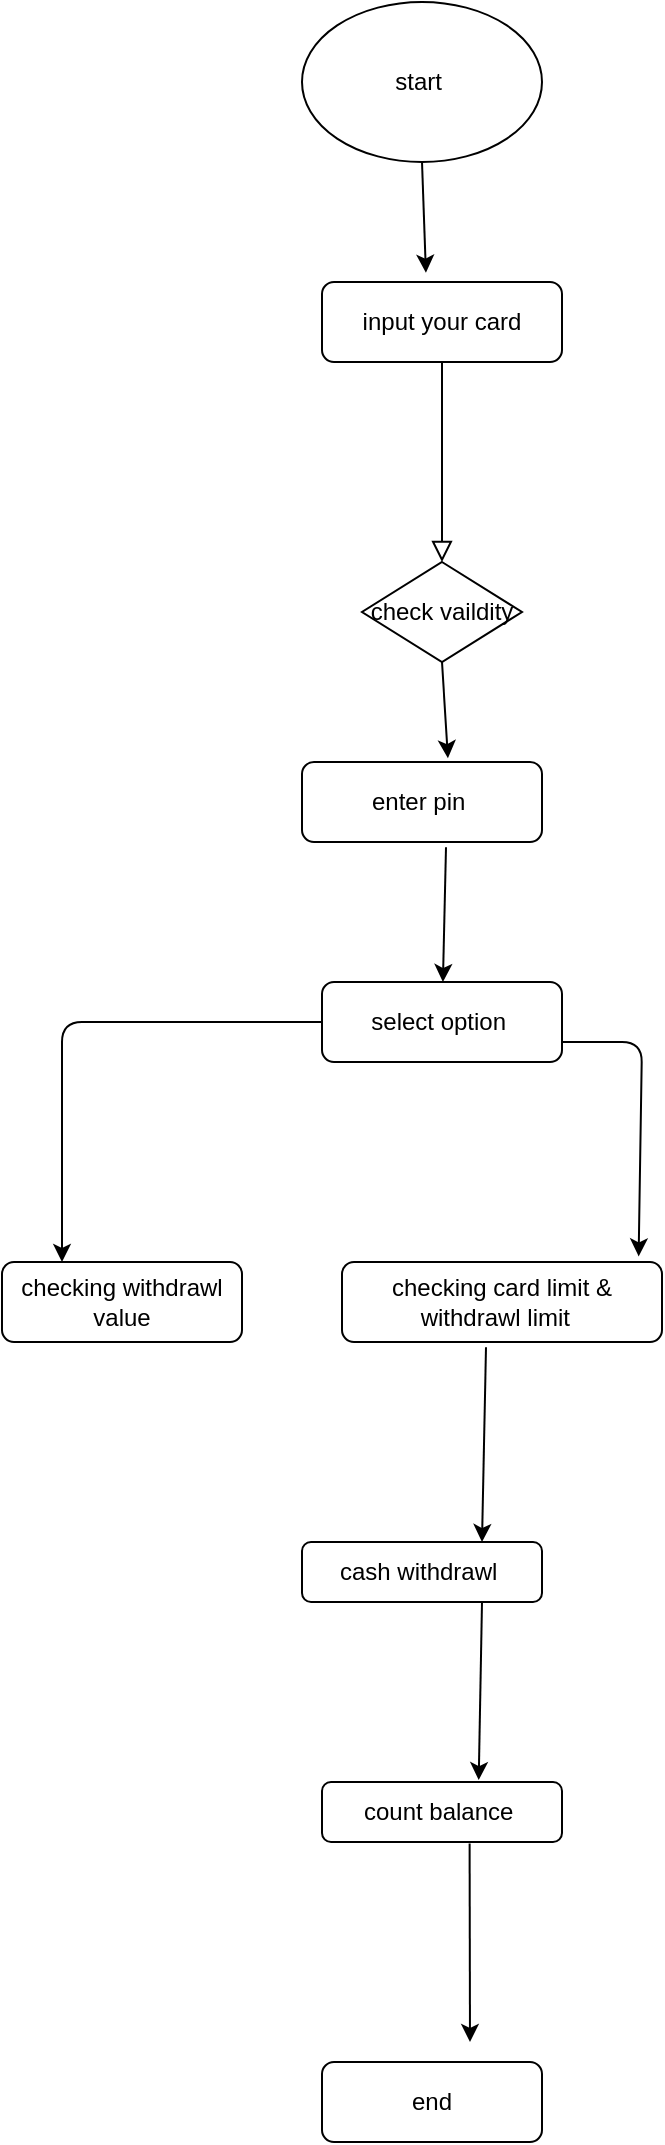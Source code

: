 <mxfile version="13.6.2" type="device"><diagram id="C5RBs43oDa-KdzZeNtuy" name="Page-1"><mxGraphModel dx="744" dy="1518" grid="1" gridSize="10" guides="1" tooltips="1" connect="1" arrows="1" fold="1" page="1" pageScale="1" pageWidth="827" pageHeight="1169" math="0" shadow="0"><root><mxCell id="WIyWlLk6GJQsqaUBKTNV-0"/><mxCell id="WIyWlLk6GJQsqaUBKTNV-1" parent="WIyWlLk6GJQsqaUBKTNV-0"/><mxCell id="WIyWlLk6GJQsqaUBKTNV-2" value="" style="rounded=0;html=1;jettySize=auto;orthogonalLoop=1;fontSize=11;endArrow=block;endFill=0;endSize=8;strokeWidth=1;shadow=0;labelBackgroundColor=none;edgeStyle=orthogonalEdgeStyle;" parent="WIyWlLk6GJQsqaUBKTNV-1" source="WIyWlLk6GJQsqaUBKTNV-3" edge="1"><mxGeometry relative="1" as="geometry"><mxPoint x="220" y="220" as="targetPoint"/></mxGeometry></mxCell><mxCell id="WIyWlLk6GJQsqaUBKTNV-3" value="&amp;nbsp;input your card&amp;nbsp;" style="rounded=1;whiteSpace=wrap;html=1;fontSize=12;glass=0;strokeWidth=1;shadow=0;" parent="WIyWlLk6GJQsqaUBKTNV-1" vertex="1"><mxGeometry x="160" y="80" width="120" height="40" as="geometry"/></mxCell><mxCell id="WIyWlLk6GJQsqaUBKTNV-7" value="enter pin&amp;nbsp;" style="rounded=1;whiteSpace=wrap;html=1;fontSize=12;glass=0;strokeWidth=1;shadow=0;" parent="WIyWlLk6GJQsqaUBKTNV-1" vertex="1"><mxGeometry x="150" y="320" width="120" height="40" as="geometry"/></mxCell><mxCell id="WIyWlLk6GJQsqaUBKTNV-11" value="select option&amp;nbsp;" style="rounded=1;whiteSpace=wrap;html=1;fontSize=12;glass=0;strokeWidth=1;shadow=0;" parent="WIyWlLk6GJQsqaUBKTNV-1" vertex="1"><mxGeometry x="160" y="430" width="120" height="40" as="geometry"/></mxCell><mxCell id="WIyWlLk6GJQsqaUBKTNV-12" value="checking withdrawl value" style="rounded=1;whiteSpace=wrap;html=1;fontSize=12;glass=0;strokeWidth=1;shadow=0;" parent="WIyWlLk6GJQsqaUBKTNV-1" vertex="1"><mxGeometry y="570" width="120" height="40" as="geometry"/></mxCell><mxCell id="e0YdbNR_j4JkKclxFB3B-0" value="start&amp;nbsp;" style="ellipse;whiteSpace=wrap;html=1;" vertex="1" parent="WIyWlLk6GJQsqaUBKTNV-1"><mxGeometry x="150" y="-60" width="120" height="80" as="geometry"/></mxCell><mxCell id="e0YdbNR_j4JkKclxFB3B-1" value="checking card limit &amp;amp; withdrawl limit&amp;nbsp;&amp;nbsp;" style="rounded=1;whiteSpace=wrap;html=1;" vertex="1" parent="WIyWlLk6GJQsqaUBKTNV-1"><mxGeometry x="170" y="570" width="160" height="40" as="geometry"/></mxCell><mxCell id="e0YdbNR_j4JkKclxFB3B-3" value="cash withdrawl&amp;nbsp;" style="rounded=1;whiteSpace=wrap;html=1;" vertex="1" parent="WIyWlLk6GJQsqaUBKTNV-1"><mxGeometry x="150" y="710" width="120" height="30" as="geometry"/></mxCell><mxCell id="e0YdbNR_j4JkKclxFB3B-4" value="count balance&amp;nbsp;" style="rounded=1;whiteSpace=wrap;html=1;" vertex="1" parent="WIyWlLk6GJQsqaUBKTNV-1"><mxGeometry x="160" y="830" width="120" height="30" as="geometry"/></mxCell><mxCell id="e0YdbNR_j4JkKclxFB3B-5" value="end" style="rounded=1;whiteSpace=wrap;html=1;" vertex="1" parent="WIyWlLk6GJQsqaUBKTNV-1"><mxGeometry x="160" y="970" width="110" height="40" as="geometry"/></mxCell><mxCell id="e0YdbNR_j4JkKclxFB3B-6" value="" style="endArrow=classic;html=1;exitX=0.5;exitY=1;exitDx=0;exitDy=0;entryX=0.433;entryY=-0.116;entryDx=0;entryDy=0;entryPerimeter=0;" edge="1" parent="WIyWlLk6GJQsqaUBKTNV-1" source="e0YdbNR_j4JkKclxFB3B-0" target="WIyWlLk6GJQsqaUBKTNV-3"><mxGeometry width="50" height="50" relative="1" as="geometry"><mxPoint x="240" y="190" as="sourcePoint"/><mxPoint x="290" y="140" as="targetPoint"/></mxGeometry></mxCell><mxCell id="e0YdbNR_j4JkKclxFB3B-7" value="" style="endArrow=classic;html=1;exitX=0.6;exitY=1.066;exitDx=0;exitDy=0;exitPerimeter=0;" edge="1" parent="WIyWlLk6GJQsqaUBKTNV-1" source="WIyWlLk6GJQsqaUBKTNV-7" target="WIyWlLk6GJQsqaUBKTNV-11"><mxGeometry width="50" height="50" relative="1" as="geometry"><mxPoint x="240" y="420" as="sourcePoint"/><mxPoint x="290" y="370" as="targetPoint"/></mxGeometry></mxCell><mxCell id="e0YdbNR_j4JkKclxFB3B-8" value="" style="endArrow=classic;html=1;entryX=0.927;entryY=-0.07;entryDx=0;entryDy=0;entryPerimeter=0;exitX=1;exitY=0.75;exitDx=0;exitDy=0;" edge="1" parent="WIyWlLk6GJQsqaUBKTNV-1" source="WIyWlLk6GJQsqaUBKTNV-11" target="e0YdbNR_j4JkKclxFB3B-1"><mxGeometry width="50" height="50" relative="1" as="geometry"><mxPoint x="310" y="420" as="sourcePoint"/><mxPoint x="290" y="580" as="targetPoint"/><Array as="points"><mxPoint x="320" y="460"/></Array></mxGeometry></mxCell><mxCell id="e0YdbNR_j4JkKclxFB3B-9" value="" style="endArrow=classic;html=1;exitX=0;exitY=0.5;exitDx=0;exitDy=0;entryX=0.25;entryY=0;entryDx=0;entryDy=0;" edge="1" parent="WIyWlLk6GJQsqaUBKTNV-1" source="WIyWlLk6GJQsqaUBKTNV-11" target="WIyWlLk6GJQsqaUBKTNV-12"><mxGeometry width="50" height="50" relative="1" as="geometry"><mxPoint x="100" y="460" as="sourcePoint"/><mxPoint x="150" y="410" as="targetPoint"/><Array as="points"><mxPoint x="30" y="450"/></Array></mxGeometry></mxCell><mxCell id="e0YdbNR_j4JkKclxFB3B-10" value="" style="endArrow=classic;html=1;exitX=0.45;exitY=1.066;exitDx=0;exitDy=0;exitPerimeter=0;entryX=0.75;entryY=0;entryDx=0;entryDy=0;" edge="1" parent="WIyWlLk6GJQsqaUBKTNV-1" source="e0YdbNR_j4JkKclxFB3B-1" target="e0YdbNR_j4JkKclxFB3B-3"><mxGeometry width="50" height="50" relative="1" as="geometry"><mxPoint x="100" y="750" as="sourcePoint"/><mxPoint x="150" y="700" as="targetPoint"/></mxGeometry></mxCell><mxCell id="e0YdbNR_j4JkKclxFB3B-11" value="" style="endArrow=classic;html=1;exitX=0.75;exitY=1;exitDx=0;exitDy=0;entryX=0.653;entryY=-0.033;entryDx=0;entryDy=0;entryPerimeter=0;" edge="1" parent="WIyWlLk6GJQsqaUBKTNV-1" source="e0YdbNR_j4JkKclxFB3B-3" target="e0YdbNR_j4JkKclxFB3B-4"><mxGeometry width="50" height="50" relative="1" as="geometry"><mxPoint x="100" y="750" as="sourcePoint"/><mxPoint x="210" y="780" as="targetPoint"/></mxGeometry></mxCell><mxCell id="e0YdbNR_j4JkKclxFB3B-12" value="" style="endArrow=classic;html=1;exitX=0.615;exitY=1.027;exitDx=0;exitDy=0;exitPerimeter=0;" edge="1" parent="WIyWlLk6GJQsqaUBKTNV-1" source="e0YdbNR_j4JkKclxFB3B-4"><mxGeometry width="50" height="50" relative="1" as="geometry"><mxPoint x="100" y="950" as="sourcePoint"/><mxPoint x="234" y="960" as="targetPoint"/></mxGeometry></mxCell><mxCell id="e0YdbNR_j4JkKclxFB3B-13" value="check vaildity" style="rhombus;whiteSpace=wrap;html=1;" vertex="1" parent="WIyWlLk6GJQsqaUBKTNV-1"><mxGeometry x="180" y="220" width="80" height="50" as="geometry"/></mxCell><mxCell id="e0YdbNR_j4JkKclxFB3B-14" value="" style="endArrow=classic;html=1;exitX=0.5;exitY=1;exitDx=0;exitDy=0;entryX=0.608;entryY=-0.048;entryDx=0;entryDy=0;entryPerimeter=0;" edge="1" parent="WIyWlLk6GJQsqaUBKTNV-1" source="e0YdbNR_j4JkKclxFB3B-13" target="WIyWlLk6GJQsqaUBKTNV-7"><mxGeometry width="50" height="50" relative="1" as="geometry"><mxPoint x="220" y="280" as="sourcePoint"/><mxPoint x="150" y="200" as="targetPoint"/></mxGeometry></mxCell></root></mxGraphModel></diagram></mxfile>